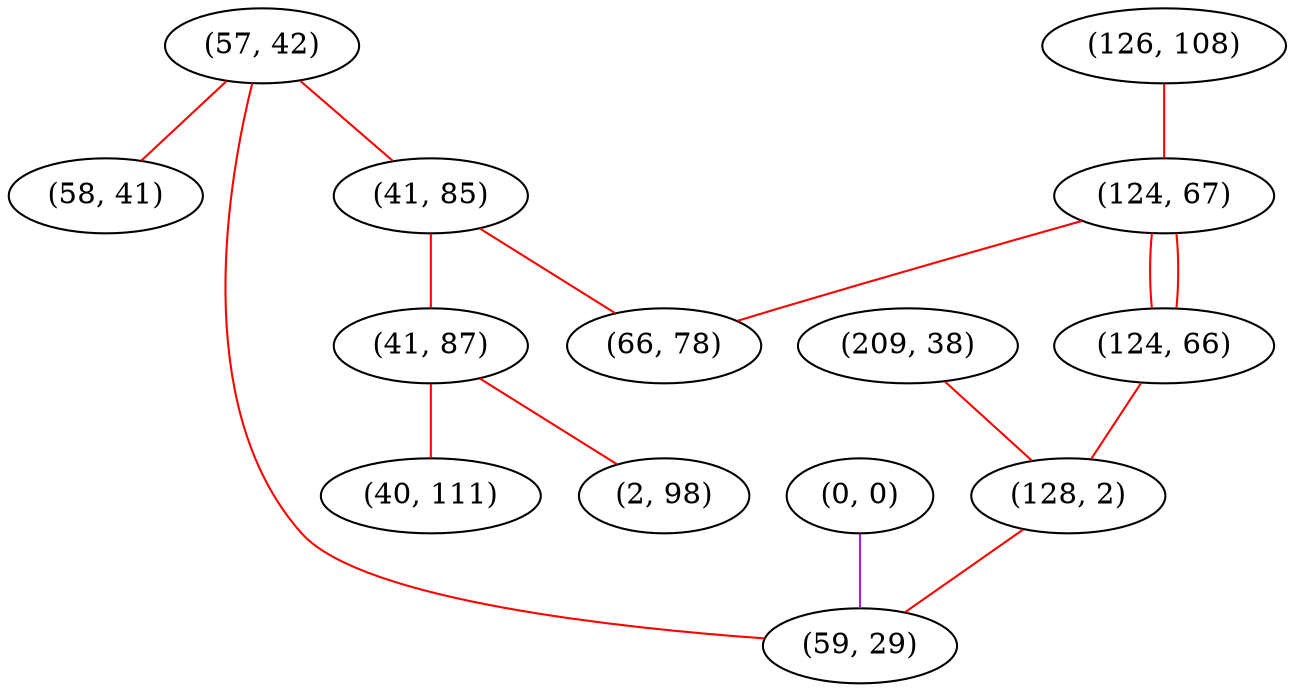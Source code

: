 graph "" {
"(57, 42)";
"(126, 108)";
"(0, 0)";
"(209, 38)";
"(41, 85)";
"(124, 67)";
"(41, 87)";
"(124, 66)";
"(58, 41)";
"(2, 98)";
"(66, 78)";
"(128, 2)";
"(40, 111)";
"(59, 29)";
"(57, 42)" -- "(41, 85)"  [color=red, key=0, weight=1];
"(57, 42)" -- "(58, 41)"  [color=red, key=0, weight=1];
"(57, 42)" -- "(59, 29)"  [color=red, key=0, weight=1];
"(126, 108)" -- "(124, 67)"  [color=red, key=0, weight=1];
"(0, 0)" -- "(59, 29)"  [color=purple, key=0, weight=4];
"(209, 38)" -- "(128, 2)"  [color=red, key=0, weight=1];
"(41, 85)" -- "(66, 78)"  [color=red, key=0, weight=1];
"(41, 85)" -- "(41, 87)"  [color=red, key=0, weight=1];
"(124, 67)" -- "(66, 78)"  [color=red, key=0, weight=1];
"(124, 67)" -- "(124, 66)"  [color=red, key=0, weight=1];
"(124, 67)" -- "(124, 66)"  [color=red, key=1, weight=1];
"(41, 87)" -- "(40, 111)"  [color=red, key=0, weight=1];
"(41, 87)" -- "(2, 98)"  [color=red, key=0, weight=1];
"(124, 66)" -- "(128, 2)"  [color=red, key=0, weight=1];
"(128, 2)" -- "(59, 29)"  [color=red, key=0, weight=1];
}
